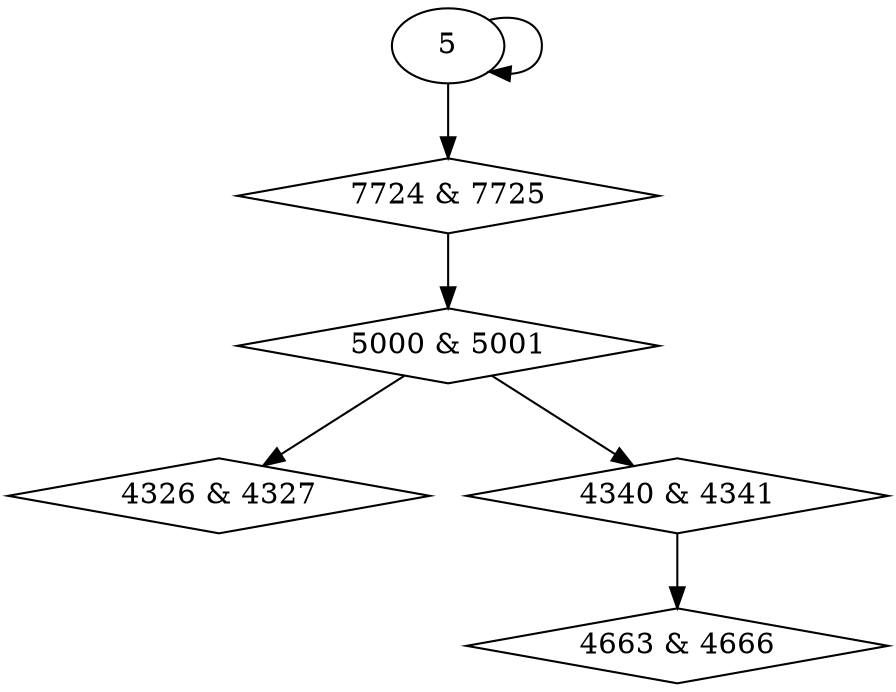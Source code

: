 digraph {
0 [label = "4326 & 4327", shape = diamond];
1 [label = "4340 & 4341", shape = diamond];
2 [label = "4663 & 4666", shape = diamond];
3 [label = "5000 & 5001", shape = diamond];
4 [label = "7724 & 7725", shape = diamond];
3 -> 0;
3 -> 1;
1 -> 2;
4 -> 3;
5 -> 4;
5 -> 5;
}
